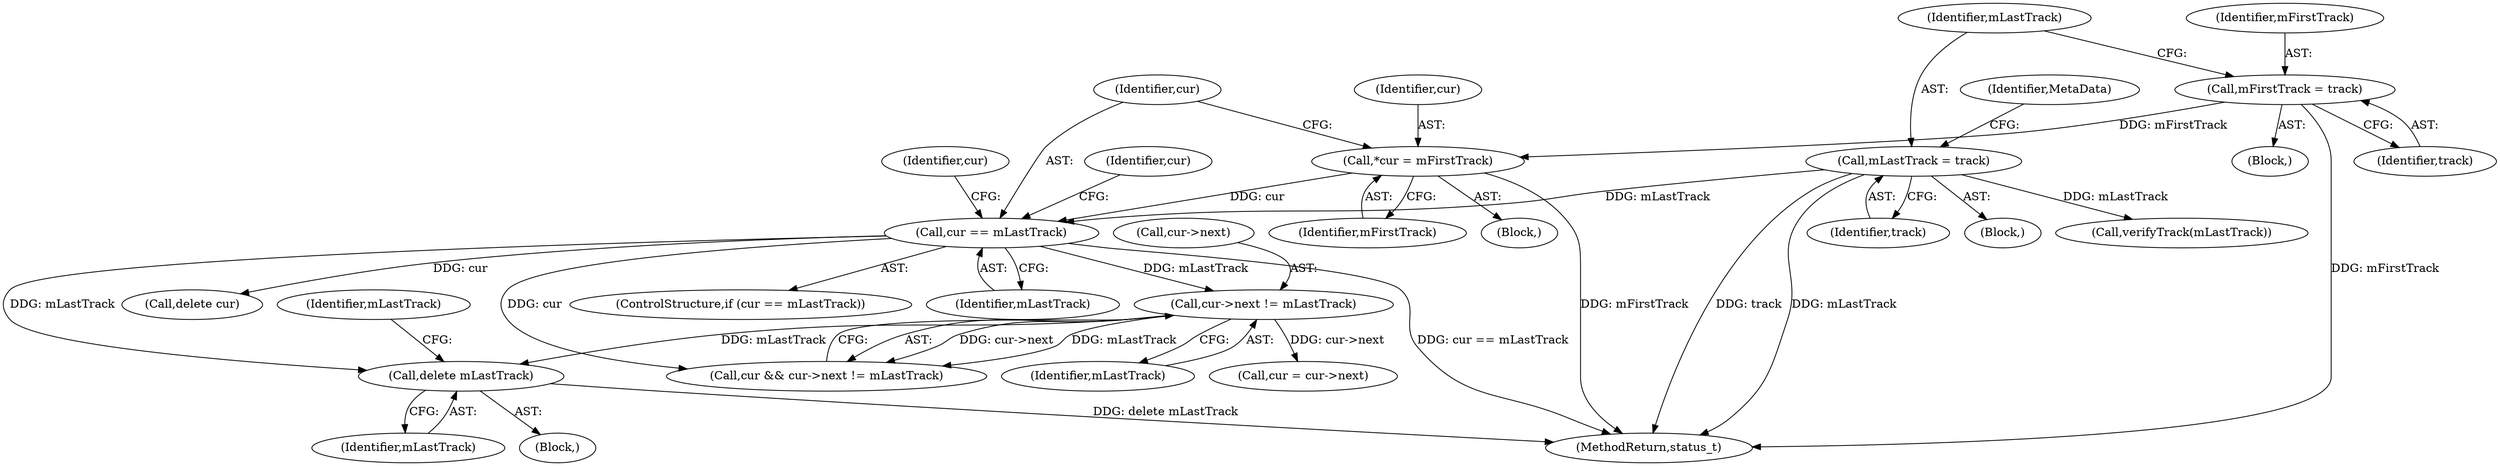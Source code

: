 digraph "0_Android_6fe85f7e15203e48df2cc3e8e1c4bc6ad49dc968@API" {
"1000552" [label="(Call,delete mLastTrack)"];
"1000536" [label="(Call,cur->next != mLastTrack)"];
"1000520" [label="(Call,cur == mLastTrack)"];
"1000516" [label="(Call,*cur = mFirstTrack)"];
"1000442" [label="(Call,mFirstTrack = track)"];
"1000445" [label="(Call,mLastTrack = track)"];
"1000553" [label="(Identifier,mLastTrack)"];
"1000447" [label="(Identifier,track)"];
"1000448" [label="(Identifier,MetaData)"];
"1000443" [label="(Identifier,mFirstTrack)"];
"1000524" [label="(Call,delete cur)"];
"1000552" [label="(Call,delete mLastTrack)"];
"1000516" [label="(Call,*cur = mFirstTrack)"];
"1000441" [label="(Block,)"];
"1000446" [label="(Identifier,mLastTrack)"];
"1000542" [label="(Call,cur = cur->next)"];
"1002927" [label="(MethodReturn,status_t)"];
"1000520" [label="(Call,cur == mLastTrack)"];
"1000422" [label="(Block,)"];
"1000562" [label="(Call,verifyTrack(mLastTrack))"];
"1000518" [label="(Identifier,mFirstTrack)"];
"1000522" [label="(Identifier,mLastTrack)"];
"1000521" [label="(Identifier,cur)"];
"1000517" [label="(Identifier,cur)"];
"1000537" [label="(Call,cur->next)"];
"1000514" [label="(Block,)"];
"1000444" [label="(Identifier,track)"];
"1000536" [label="(Call,cur->next != mLastTrack)"];
"1000535" [label="(Identifier,cur)"];
"1000442" [label="(Call,mFirstTrack = track)"];
"1000555" [label="(Identifier,mLastTrack)"];
"1000534" [label="(Call,cur && cur->next != mLastTrack)"];
"1000525" [label="(Identifier,cur)"];
"1000540" [label="(Identifier,mLastTrack)"];
"1000445" [label="(Call,mLastTrack = track)"];
"1000519" [label="(ControlStructure,if (cur == mLastTrack))"];
"1000532" [label="(Block,)"];
"1000552" -> "1000532"  [label="AST: "];
"1000552" -> "1000553"  [label="CFG: "];
"1000553" -> "1000552"  [label="AST: "];
"1000555" -> "1000552"  [label="CFG: "];
"1000552" -> "1002927"  [label="DDG: delete mLastTrack"];
"1000536" -> "1000552"  [label="DDG: mLastTrack"];
"1000520" -> "1000552"  [label="DDG: mLastTrack"];
"1000536" -> "1000534"  [label="AST: "];
"1000536" -> "1000540"  [label="CFG: "];
"1000537" -> "1000536"  [label="AST: "];
"1000540" -> "1000536"  [label="AST: "];
"1000534" -> "1000536"  [label="CFG: "];
"1000536" -> "1000534"  [label="DDG: cur->next"];
"1000536" -> "1000534"  [label="DDG: mLastTrack"];
"1000520" -> "1000536"  [label="DDG: mLastTrack"];
"1000536" -> "1000542"  [label="DDG: cur->next"];
"1000520" -> "1000519"  [label="AST: "];
"1000520" -> "1000522"  [label="CFG: "];
"1000521" -> "1000520"  [label="AST: "];
"1000522" -> "1000520"  [label="AST: "];
"1000525" -> "1000520"  [label="CFG: "];
"1000535" -> "1000520"  [label="CFG: "];
"1000520" -> "1002927"  [label="DDG: cur == mLastTrack"];
"1000516" -> "1000520"  [label="DDG: cur"];
"1000445" -> "1000520"  [label="DDG: mLastTrack"];
"1000520" -> "1000524"  [label="DDG: cur"];
"1000520" -> "1000534"  [label="DDG: cur"];
"1000516" -> "1000514"  [label="AST: "];
"1000516" -> "1000518"  [label="CFG: "];
"1000517" -> "1000516"  [label="AST: "];
"1000518" -> "1000516"  [label="AST: "];
"1000521" -> "1000516"  [label="CFG: "];
"1000516" -> "1002927"  [label="DDG: mFirstTrack"];
"1000442" -> "1000516"  [label="DDG: mFirstTrack"];
"1000442" -> "1000441"  [label="AST: "];
"1000442" -> "1000444"  [label="CFG: "];
"1000443" -> "1000442"  [label="AST: "];
"1000444" -> "1000442"  [label="AST: "];
"1000446" -> "1000442"  [label="CFG: "];
"1000442" -> "1002927"  [label="DDG: mFirstTrack"];
"1000445" -> "1000422"  [label="AST: "];
"1000445" -> "1000447"  [label="CFG: "];
"1000446" -> "1000445"  [label="AST: "];
"1000447" -> "1000445"  [label="AST: "];
"1000448" -> "1000445"  [label="CFG: "];
"1000445" -> "1002927"  [label="DDG: mLastTrack"];
"1000445" -> "1002927"  [label="DDG: track"];
"1000445" -> "1000562"  [label="DDG: mLastTrack"];
}
